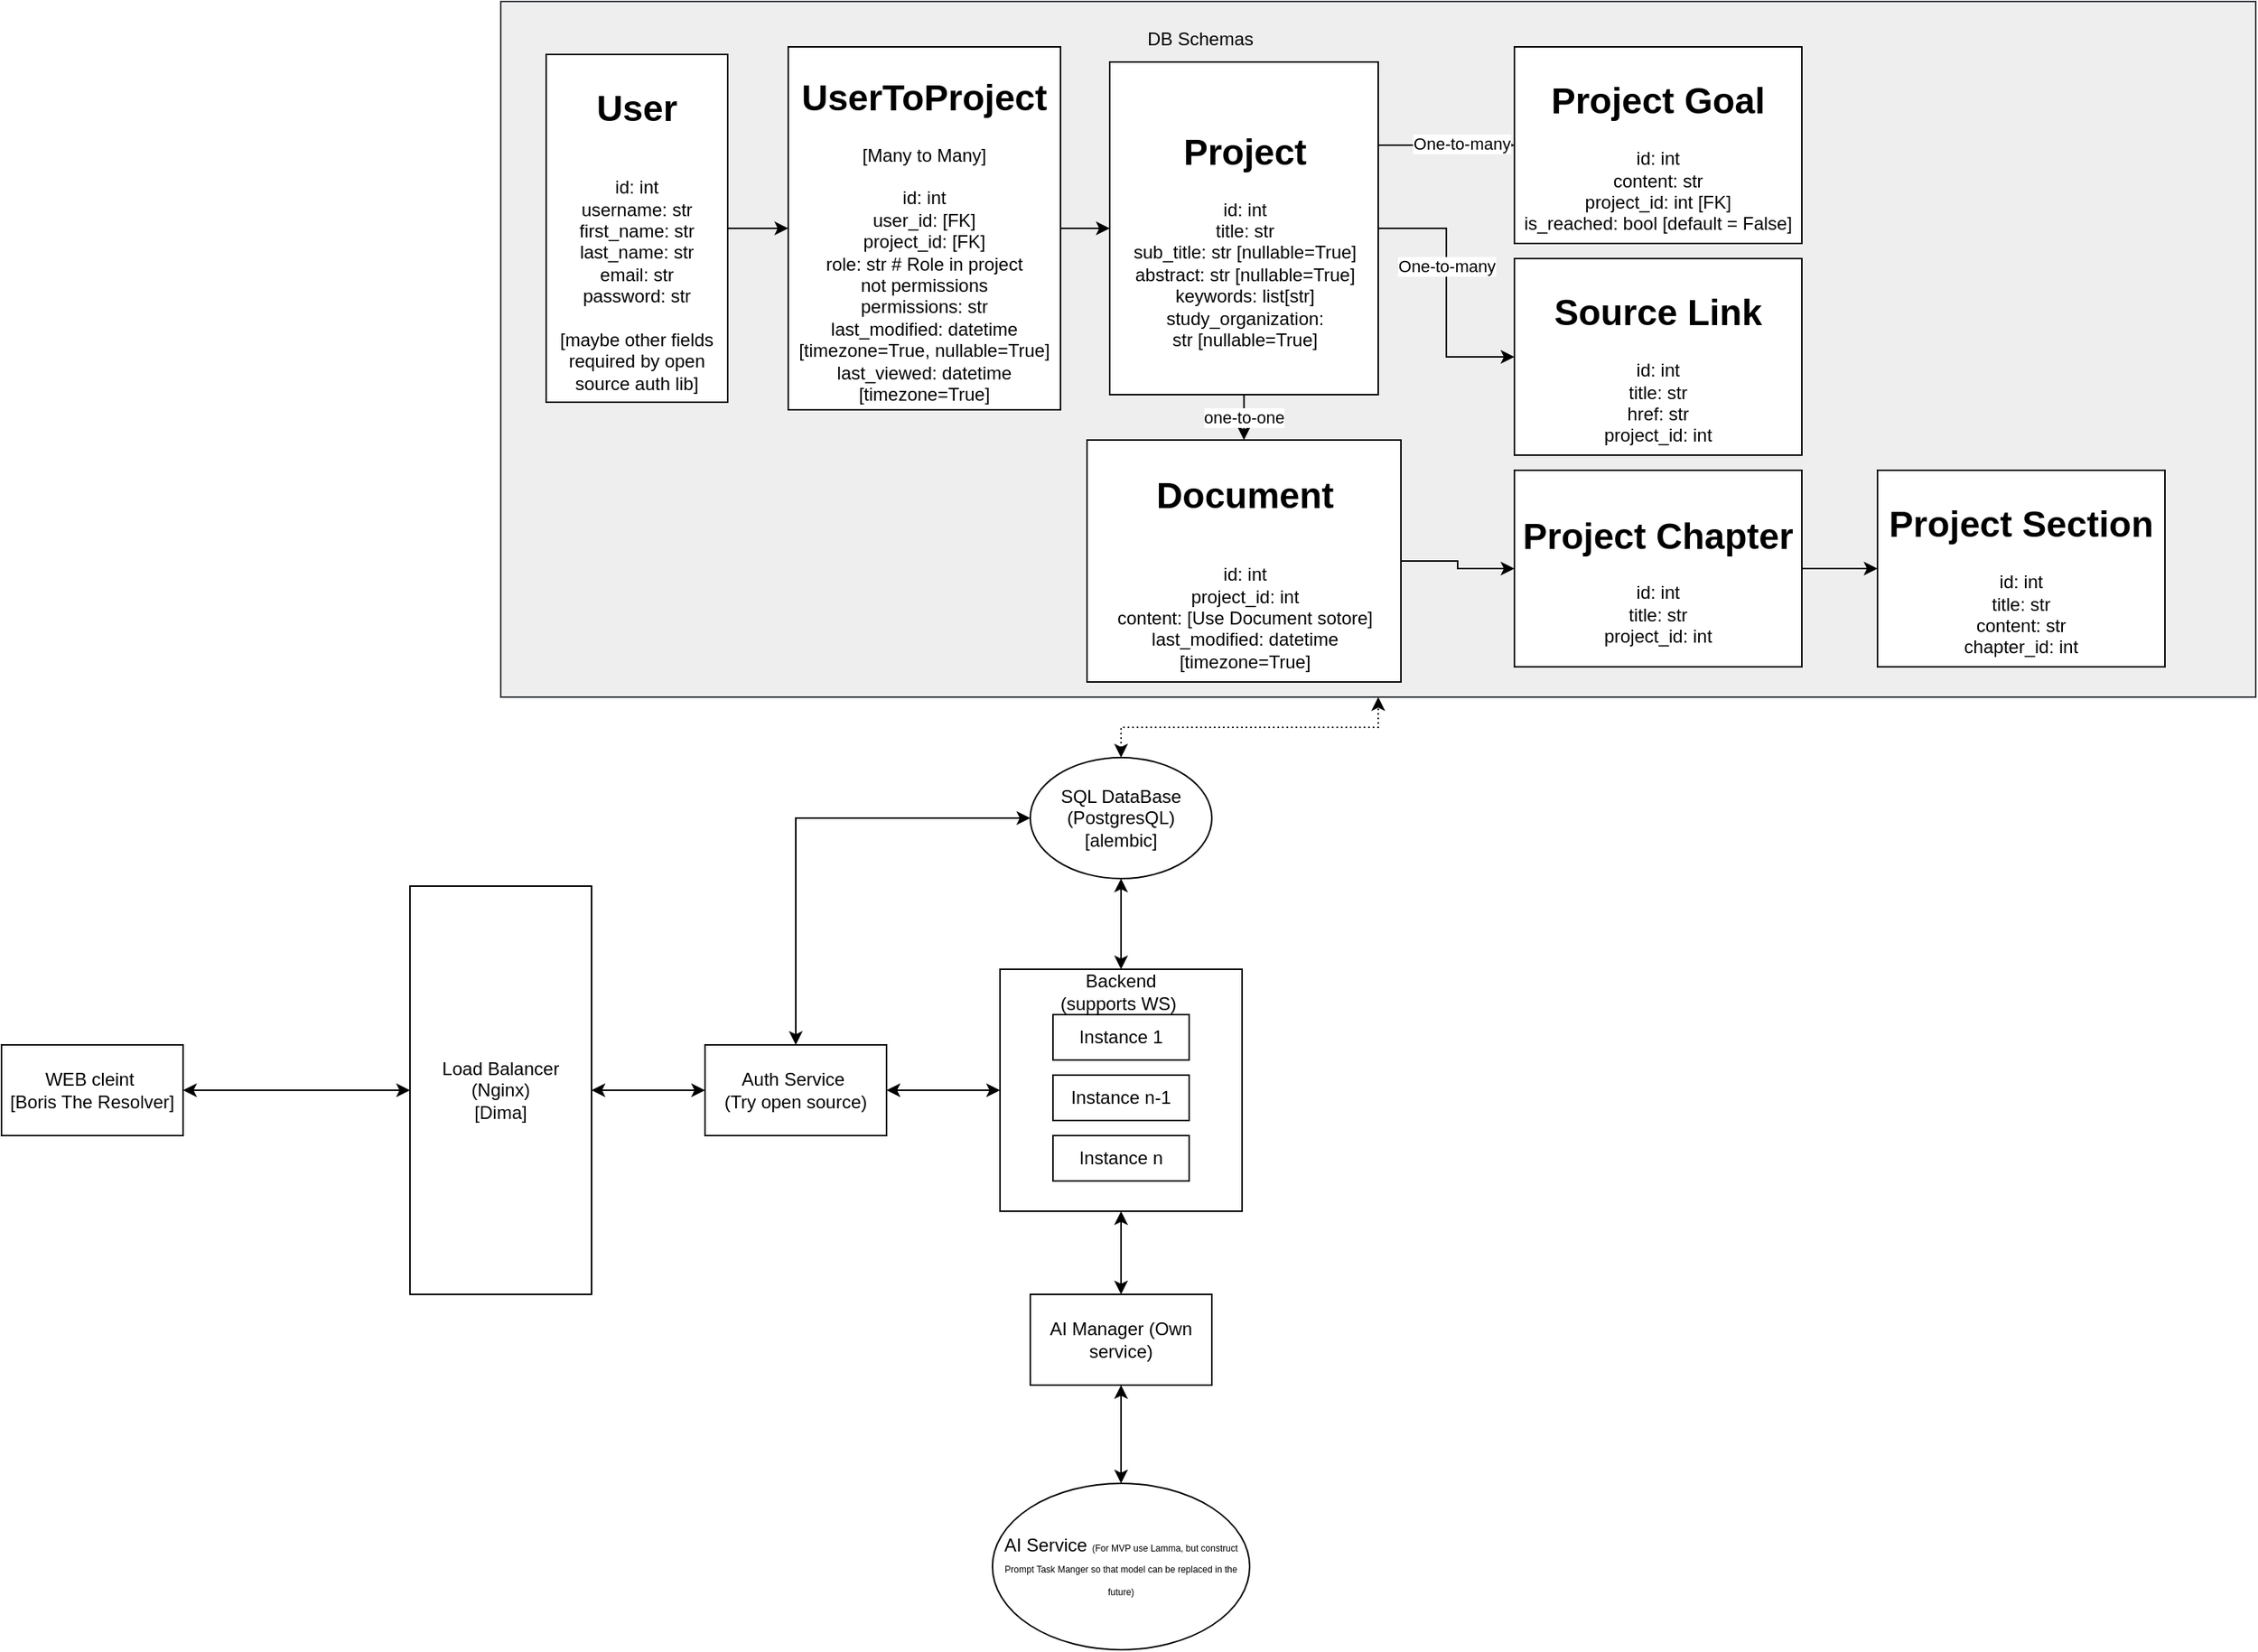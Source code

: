 <mxfile>
    <diagram name="Page-1" id="h3Ih8aylvkIDatr13672">
        <mxGraphModel dx="1374" dy="1595" grid="1" gridSize="10" guides="1" tooltips="1" connect="1" arrows="1" fold="1" page="1" pageScale="1" pageWidth="850" pageHeight="1100" math="0" shadow="0">
            <root>
                <mxCell id="0"/>
                <mxCell id="1" parent="0"/>
                <mxCell id="LrDILUt4F10vicsZ72wK-3" value="AI Service &lt;font style=&quot;font-size: 6px;&quot;&gt;(For MVP use Lamma, but construct Prompt Task Manger so that model can be replaced in the future)&lt;/font&gt;" style="ellipse;whiteSpace=wrap;html=1;" parent="1" vertex="1">
                    <mxGeometry x="555" y="620" width="170" height="110" as="geometry"/>
                </mxCell>
                <mxCell id="LrDILUt4F10vicsZ72wK-13" value="" style="edgeStyle=orthogonalEdgeStyle;rounded=0;orthogonalLoop=1;jettySize=auto;html=1;startArrow=classic;startFill=1;" parent="1" source="LrDILUt4F10vicsZ72wK-4" target="LrDILUt4F10vicsZ72wK-7" edge="1">
                    <mxGeometry relative="1" as="geometry"/>
                </mxCell>
                <mxCell id="LrDILUt4F10vicsZ72wK-4" value="" style="whiteSpace=wrap;html=1;aspect=fixed;" parent="1" vertex="1">
                    <mxGeometry x="560" y="280" width="160" height="160" as="geometry"/>
                </mxCell>
                <mxCell id="LrDILUt4F10vicsZ72wK-15" value="" style="edgeStyle=orthogonalEdgeStyle;rounded=0;orthogonalLoop=1;jettySize=auto;html=1;startArrow=classic;startFill=1;" parent="1" source="LrDILUt4F10vicsZ72wK-6" target="LrDILUt4F10vicsZ72wK-10" edge="1">
                    <mxGeometry relative="1" as="geometry"/>
                </mxCell>
                <mxCell id="LrDILUt4F10vicsZ72wK-6" value="Load Balancer (Nginx)&lt;div&gt;[Dima]&lt;/div&gt;" style="rounded=0;whiteSpace=wrap;html=1;" parent="1" vertex="1">
                    <mxGeometry x="170" y="225" width="120" height="270" as="geometry"/>
                </mxCell>
                <mxCell id="LrDILUt4F10vicsZ72wK-24" value="" style="edgeStyle=orthogonalEdgeStyle;rounded=0;orthogonalLoop=1;jettySize=auto;html=1;startArrow=classic;startFill=1;dashed=1;dashPattern=1 2;" parent="1" source="LrDILUt4F10vicsZ72wK-7" target="LrDILUt4F10vicsZ72wK-23" edge="1">
                    <mxGeometry relative="1" as="geometry"/>
                </mxCell>
                <mxCell id="LrDILUt4F10vicsZ72wK-7" value="SQL DataBase (PostgresQL)&lt;div&gt;[alembic]&lt;/div&gt;" style="ellipse;whiteSpace=wrap;html=1;" parent="1" vertex="1">
                    <mxGeometry x="580" y="140" width="120" height="80" as="geometry"/>
                </mxCell>
                <mxCell id="LrDILUt4F10vicsZ72wK-11" value="" style="edgeStyle=orthogonalEdgeStyle;rounded=0;orthogonalLoop=1;jettySize=auto;html=1;startArrow=classic;startFill=1;" parent="1" source="LrDILUt4F10vicsZ72wK-10" target="LrDILUt4F10vicsZ72wK-4" edge="1">
                    <mxGeometry relative="1" as="geometry"/>
                </mxCell>
                <mxCell id="LrDILUt4F10vicsZ72wK-26" style="edgeStyle=orthogonalEdgeStyle;rounded=0;orthogonalLoop=1;jettySize=auto;html=1;exitX=0.5;exitY=0;exitDx=0;exitDy=0;entryX=0;entryY=0.5;entryDx=0;entryDy=0;startArrow=classic;startFill=1;" parent="1" source="LrDILUt4F10vicsZ72wK-10" target="LrDILUt4F10vicsZ72wK-7" edge="1">
                    <mxGeometry relative="1" as="geometry"/>
                </mxCell>
                <mxCell id="LrDILUt4F10vicsZ72wK-10" value="Auth Service&amp;nbsp;&lt;div&gt;(Try open source)&lt;/div&gt;" style="rounded=0;whiteSpace=wrap;html=1;" parent="1" vertex="1">
                    <mxGeometry x="365" y="330" width="120" height="60" as="geometry"/>
                </mxCell>
                <mxCell id="LrDILUt4F10vicsZ72wK-17" style="edgeStyle=orthogonalEdgeStyle;rounded=0;orthogonalLoop=1;jettySize=auto;html=1;exitX=1;exitY=0.5;exitDx=0;exitDy=0;startArrow=classic;startFill=1;" parent="1" source="LrDILUt4F10vicsZ72wK-16" target="LrDILUt4F10vicsZ72wK-6" edge="1">
                    <mxGeometry relative="1" as="geometry"/>
                </mxCell>
                <mxCell id="LrDILUt4F10vicsZ72wK-16" value="WEB cleint&amp;nbsp;&lt;div&gt;[Boris The Resolver]&lt;/div&gt;" style="rounded=0;whiteSpace=wrap;html=1;" parent="1" vertex="1">
                    <mxGeometry x="-100" y="330" width="120" height="60" as="geometry"/>
                </mxCell>
                <mxCell id="LrDILUt4F10vicsZ72wK-21" value="" style="edgeStyle=orthogonalEdgeStyle;rounded=0;orthogonalLoop=1;jettySize=auto;html=1;startArrow=classic;startFill=1;" parent="1" source="LrDILUt4F10vicsZ72wK-19" target="LrDILUt4F10vicsZ72wK-4" edge="1">
                    <mxGeometry relative="1" as="geometry"/>
                </mxCell>
                <mxCell id="LrDILUt4F10vicsZ72wK-22" value="" style="edgeStyle=orthogonalEdgeStyle;rounded=0;orthogonalLoop=1;jettySize=auto;html=1;startArrow=classic;startFill=1;" parent="1" source="LrDILUt4F10vicsZ72wK-19" target="LrDILUt4F10vicsZ72wK-3" edge="1">
                    <mxGeometry relative="1" as="geometry"/>
                </mxCell>
                <mxCell id="LrDILUt4F10vicsZ72wK-19" value="AI Manager (Own service)" style="rounded=0;whiteSpace=wrap;html=1;" parent="1" vertex="1">
                    <mxGeometry x="580" y="495" width="120" height="60" as="geometry"/>
                </mxCell>
                <mxCell id="LrDILUt4F10vicsZ72wK-23" value="" style="rounded=0;whiteSpace=wrap;html=1;fillColor=#eeeeee;strokeColor=#36393d;" parent="1" vertex="1">
                    <mxGeometry x="230" y="-360" width="1160" height="460" as="geometry"/>
                </mxCell>
                <mxCell id="LrDILUt4F10vicsZ72wK-35" value="" style="edgeStyle=orthogonalEdgeStyle;rounded=0;orthogonalLoop=1;jettySize=auto;html=1;" parent="1" source="LrDILUt4F10vicsZ72wK-25" target="LrDILUt4F10vicsZ72wK-32" edge="1">
                    <mxGeometry relative="1" as="geometry"/>
                </mxCell>
                <mxCell id="LrDILUt4F10vicsZ72wK-25" value="&lt;h1&gt;User&lt;/h1&gt;&lt;div&gt;&lt;br&gt;&lt;/div&gt;&lt;div&gt;id: int&lt;/div&gt;&lt;div&gt;username: str&lt;/div&gt;&lt;div&gt;first_name: str&lt;/div&gt;&lt;div&gt;last_name: str&lt;/div&gt;&lt;div&gt;email: str&lt;/div&gt;&lt;div&gt;password: str&lt;/div&gt;&lt;div&gt;&lt;br&gt;&lt;/div&gt;&lt;div&gt;[maybe other fields required by open source auth lib]&lt;/div&gt;" style="rounded=0;whiteSpace=wrap;html=1;" parent="1" vertex="1">
                    <mxGeometry x="260" y="-325" width="120" height="230" as="geometry"/>
                </mxCell>
                <mxCell id="LrDILUt4F10vicsZ72wK-27" value="DB Schemas" style="text;html=1;align=center;verticalAlign=middle;whiteSpace=wrap;rounded=0;" parent="1" vertex="1">
                    <mxGeometry x="645" y="-350" width="95" height="30" as="geometry"/>
                </mxCell>
                <mxCell id="LrDILUt4F10vicsZ72wK-37" style="edgeStyle=orthogonalEdgeStyle;rounded=0;orthogonalLoop=1;jettySize=auto;html=1;exitX=1;exitY=0.25;exitDx=0;exitDy=0;entryX=0;entryY=0.5;entryDx=0;entryDy=0;" parent="1" source="LrDILUt4F10vicsZ72wK-28" target="LrDILUt4F10vicsZ72wK-36" edge="1">
                    <mxGeometry relative="1" as="geometry"/>
                </mxCell>
                <mxCell id="LrDILUt4F10vicsZ72wK-38" value="One-to-many" style="edgeLabel;html=1;align=center;verticalAlign=middle;resizable=0;points=[];" parent="LrDILUt4F10vicsZ72wK-37" vertex="1" connectable="0">
                    <mxGeometry x="0.218" y="1" relative="1" as="geometry">
                        <mxPoint as="offset"/>
                    </mxGeometry>
                </mxCell>
                <mxCell id="LrDILUt4F10vicsZ72wK-41" value="one-to-one" style="edgeStyle=orthogonalEdgeStyle;rounded=0;orthogonalLoop=1;jettySize=auto;html=1;" parent="1" source="LrDILUt4F10vicsZ72wK-28" target="LrDILUt4F10vicsZ72wK-40" edge="1">
                    <mxGeometry relative="1" as="geometry"/>
                </mxCell>
                <mxCell id="OmslUc-zT03USrgJnTiK-6" style="edgeStyle=orthogonalEdgeStyle;rounded=0;orthogonalLoop=1;jettySize=auto;html=1;exitX=1;exitY=0.5;exitDx=0;exitDy=0;entryX=0;entryY=0.5;entryDx=0;entryDy=0;" parent="1" source="LrDILUt4F10vicsZ72wK-28" target="OmslUc-zT03USrgJnTiK-5" edge="1">
                    <mxGeometry relative="1" as="geometry"/>
                </mxCell>
                <mxCell id="OmslUc-zT03USrgJnTiK-7" value="One-to-many" style="edgeLabel;html=1;align=center;verticalAlign=middle;resizable=0;points=[];" parent="OmslUc-zT03USrgJnTiK-6" connectable="0" vertex="1">
                    <mxGeometry x="-0.198" relative="1" as="geometry">
                        <mxPoint as="offset"/>
                    </mxGeometry>
                </mxCell>
                <mxCell id="LrDILUt4F10vicsZ72wK-28" value="&lt;h1&gt;Project&lt;/h1&gt;&lt;div&gt;id: int&lt;/div&gt;&lt;div&gt;title: str&lt;/div&gt;&lt;div&gt;sub_title: str [nullable=True]&lt;/div&gt;&lt;div&gt;abstract: str&amp;nbsp;&lt;span style=&quot;background-color: transparent; color: light-dark(rgb(0, 0, 0), rgb(255, 255, 255));&quot;&gt;[nullable=True]&lt;/span&gt;&lt;/div&gt;&lt;div&gt;&lt;span style=&quot;background-color: transparent; color: light-dark(rgb(0, 0, 0), rgb(255, 255, 255));&quot;&gt;keywords: list[str]&lt;/span&gt;&lt;/div&gt;&lt;div&gt;study_organization: str&amp;nbsp;&lt;span style=&quot;background-color: transparent; color: light-dark(rgb(0, 0, 0), rgb(255, 255, 255));&quot;&gt;[nullable=True]&lt;/span&gt;&lt;/div&gt;" style="rounded=0;whiteSpace=wrap;html=1;" parent="1" vertex="1">
                    <mxGeometry x="632.5" y="-320" width="177.5" height="220" as="geometry"/>
                </mxCell>
                <mxCell id="LrDILUt4F10vicsZ72wK-34" value="" style="edgeStyle=orthogonalEdgeStyle;rounded=0;orthogonalLoop=1;jettySize=auto;html=1;" parent="1" source="LrDILUt4F10vicsZ72wK-32" target="LrDILUt4F10vicsZ72wK-28" edge="1">
                    <mxGeometry relative="1" as="geometry"/>
                </mxCell>
                <mxCell id="LrDILUt4F10vicsZ72wK-32" value="&lt;h1&gt;UserToProject&lt;/h1&gt;&lt;div&gt;[Many to Many]&lt;/div&gt;&lt;div&gt;&lt;br&gt;&lt;/div&gt;&lt;div&gt;id: int&lt;/div&gt;&lt;div&gt;user_id: [FK]&lt;/div&gt;&lt;div&gt;project_id: [FK]&lt;/div&gt;&lt;div&gt;role: str # Role in project not&amp;nbsp;&lt;span style=&quot;background-color: transparent; color: light-dark(rgb(0, 0, 0), rgb(255, 255, 255));&quot;&gt;permissions&lt;/span&gt;&lt;/div&gt;&lt;div&gt;permissions: str&lt;/div&gt;&lt;div&gt;last_modified: datetime [timezone=True, nullable=True]&lt;/div&gt;&lt;div&gt;last_viewed: datetime [timezone=True]&lt;/div&gt;" style="rounded=0;whiteSpace=wrap;html=1;" parent="1" vertex="1">
                    <mxGeometry x="420" y="-330" width="180" height="240" as="geometry"/>
                </mxCell>
                <mxCell id="LrDILUt4F10vicsZ72wK-36" value="&lt;h1&gt;Project Goal&lt;/h1&gt;&lt;div&gt;id: int&lt;/div&gt;&lt;div&gt;content: str&lt;/div&gt;&lt;div&gt;project_id: int [FK]&lt;/div&gt;&lt;div&gt;is_reached: bool [default = False]&lt;/div&gt;" style="rounded=0;whiteSpace=wrap;html=1;" parent="1" vertex="1">
                    <mxGeometry x="900" y="-330" width="190" height="130" as="geometry"/>
                </mxCell>
                <mxCell id="OmslUc-zT03USrgJnTiK-11" value="" style="edgeStyle=orthogonalEdgeStyle;rounded=0;orthogonalLoop=1;jettySize=auto;html=1;" parent="1" source="LrDILUt4F10vicsZ72wK-40" target="OmslUc-zT03USrgJnTiK-8" edge="1">
                    <mxGeometry relative="1" as="geometry"/>
                </mxCell>
                <mxCell id="LrDILUt4F10vicsZ72wK-40" value="&lt;h1&gt;Document&lt;/h1&gt;&lt;div&gt;&lt;br&gt;&lt;/div&gt;&lt;div&gt;id: int&lt;/div&gt;&lt;div&gt;project_id: int&lt;/div&gt;&lt;div&gt;content: [Use Document sotore]&lt;/div&gt;&lt;div&gt;last_modified: datetime [timezone=True]&lt;/div&gt;" style="whiteSpace=wrap;html=1;rounded=0;" parent="1" vertex="1">
                    <mxGeometry x="617.5" y="-70" width="207.5" height="160" as="geometry"/>
                </mxCell>
                <mxCell id="OmslUc-zT03USrgJnTiK-1" value="Instance 1" style="rounded=0;whiteSpace=wrap;html=1;" parent="1" vertex="1">
                    <mxGeometry x="595" y="310" width="90" height="30" as="geometry"/>
                </mxCell>
                <mxCell id="OmslUc-zT03USrgJnTiK-2" value="Backend (supports WS)&amp;nbsp;" style="text;html=1;align=center;verticalAlign=middle;whiteSpace=wrap;rounded=0;" parent="1" vertex="1">
                    <mxGeometry x="595" y="280" width="90" height="30" as="geometry"/>
                </mxCell>
                <mxCell id="OmslUc-zT03USrgJnTiK-3" value="Instance n-1" style="rounded=0;whiteSpace=wrap;html=1;" parent="1" vertex="1">
                    <mxGeometry x="595" y="350" width="90" height="30" as="geometry"/>
                </mxCell>
                <mxCell id="OmslUc-zT03USrgJnTiK-4" value="Instance n" style="rounded=0;whiteSpace=wrap;html=1;" parent="1" vertex="1">
                    <mxGeometry x="595" y="390" width="90" height="30" as="geometry"/>
                </mxCell>
                <mxCell id="OmslUc-zT03USrgJnTiK-5" value="&lt;h1&gt;Source Link&lt;/h1&gt;&lt;div&gt;id: int&lt;/div&gt;&lt;div&gt;title: str&lt;/div&gt;&lt;div&gt;href: str&lt;/div&gt;&lt;div&gt;project_id: int&lt;/div&gt;" style="rounded=0;whiteSpace=wrap;html=1;" parent="1" vertex="1">
                    <mxGeometry x="900" y="-190" width="190" height="130" as="geometry"/>
                </mxCell>
                <mxCell id="OmslUc-zT03USrgJnTiK-10" value="" style="edgeStyle=orthogonalEdgeStyle;rounded=0;orthogonalLoop=1;jettySize=auto;html=1;" parent="1" source="OmslUc-zT03USrgJnTiK-8" target="OmslUc-zT03USrgJnTiK-9" edge="1">
                    <mxGeometry relative="1" as="geometry"/>
                </mxCell>
                <mxCell id="OmslUc-zT03USrgJnTiK-8" value="&lt;h1&gt;Project Chapter&lt;/h1&gt;&lt;div&gt;id: int&lt;/div&gt;&lt;div&gt;title: str&lt;/div&gt;&lt;div&gt;project_id: int&lt;/div&gt;" style="rounded=0;whiteSpace=wrap;html=1;" parent="1" vertex="1">
                    <mxGeometry x="900" y="-50" width="190" height="130" as="geometry"/>
                </mxCell>
                <mxCell id="OmslUc-zT03USrgJnTiK-9" value="&lt;h1&gt;Project Section&lt;/h1&gt;&lt;div&gt;id: int&lt;/div&gt;&lt;div&gt;title: str&lt;/div&gt;&lt;div&gt;content: str&lt;/div&gt;&lt;div&gt;chapter_id: int&lt;/div&gt;" style="rounded=0;whiteSpace=wrap;html=1;" parent="1" vertex="1">
                    <mxGeometry x="1140" y="-50" width="190" height="130" as="geometry"/>
                </mxCell>
            </root>
        </mxGraphModel>
    </diagram>
</mxfile>
